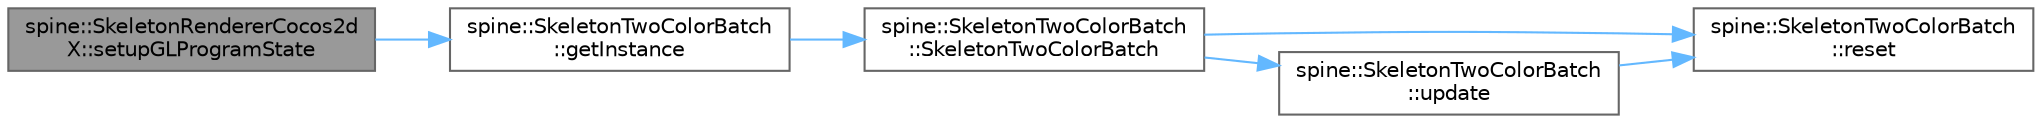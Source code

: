 digraph "spine::SkeletonRendererCocos2dX::setupGLProgramState"
{
 // LATEX_PDF_SIZE
  bgcolor="transparent";
  edge [fontname=Helvetica,fontsize=10,labelfontname=Helvetica,labelfontsize=10];
  node [fontname=Helvetica,fontsize=10,shape=box,height=0.2,width=0.4];
  rankdir="LR";
  Node1 [id="Node000001",label="spine::SkeletonRendererCocos2d\lX::setupGLProgramState",height=0.2,width=0.4,color="gray40", fillcolor="grey60", style="filled", fontcolor="black",tooltip=" "];
  Node1 -> Node2 [id="edge6_Node000001_Node000002",color="steelblue1",style="solid",tooltip=" "];
  Node2 [id="Node000002",label="spine::SkeletonTwoColorBatch\l::getInstance",height=0.2,width=0.4,color="grey40", fillcolor="white", style="filled",URL="$classspine_1_1_skeleton_two_color_batch.html#abacd6945d2558cf27d9fd04dff6de2b7",tooltip=" "];
  Node2 -> Node3 [id="edge7_Node000002_Node000003",color="steelblue1",style="solid",tooltip=" "];
  Node3 [id="Node000003",label="spine::SkeletonTwoColorBatch\l::SkeletonTwoColorBatch",height=0.2,width=0.4,color="grey40", fillcolor="white", style="filled",URL="$classspine_1_1_skeleton_two_color_batch.html#ae7c870a0ce7c26a8093fb90c7870d422",tooltip=" "];
  Node3 -> Node4 [id="edge8_Node000003_Node000004",color="steelblue1",style="solid",tooltip=" "];
  Node4 [id="Node000004",label="spine::SkeletonTwoColorBatch\l::reset",height=0.2,width=0.4,color="grey40", fillcolor="white", style="filled",URL="$classspine_1_1_skeleton_two_color_batch.html#a6185c1002742ff5be79c1c62588f0422",tooltip=" "];
  Node3 -> Node5 [id="edge9_Node000003_Node000005",color="steelblue1",style="solid",tooltip=" "];
  Node5 [id="Node000005",label="spine::SkeletonTwoColorBatch\l::update",height=0.2,width=0.4,color="grey40", fillcolor="white", style="filled",URL="$classspine_1_1_skeleton_two_color_batch.html#a98a46d9f41700fe63c8f32bfae2d29a9",tooltip=" "];
  Node5 -> Node4 [id="edge10_Node000005_Node000004",color="steelblue1",style="solid",tooltip=" "];
}

